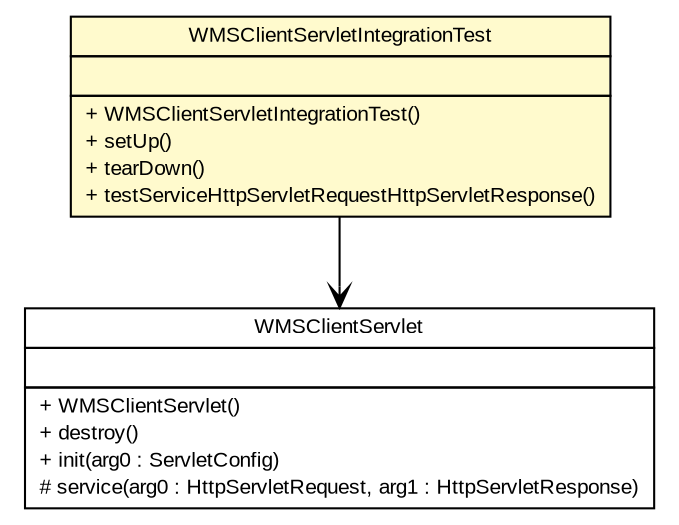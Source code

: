 #!/usr/local/bin/dot
#
# Class diagram 
# Generated by UMLGraph version R5_6 (http://www.umlgraph.org/)
#

digraph G {
	edge [fontname="arial",fontsize=10,labelfontname="arial",labelfontsize=10];
	node [fontname="arial",fontsize=10,shape=plaintext];
	nodesep=0.25;
	ranksep=0.5;
	// nl.mineleni.cbsviewer.servlet.wms.WMSClientServletIntegrationTest
	c687 [label=<<table title="nl.mineleni.cbsviewer.servlet.wms.WMSClientServletIntegrationTest" border="0" cellborder="1" cellspacing="0" cellpadding="2" port="p" bgcolor="lemonChiffon" href="./WMSClientServletIntegrationTest.html">
		<tr><td><table border="0" cellspacing="0" cellpadding="1">
<tr><td align="center" balign="center"> WMSClientServletIntegrationTest </td></tr>
		</table></td></tr>
		<tr><td><table border="0" cellspacing="0" cellpadding="1">
<tr><td align="left" balign="left">  </td></tr>
		</table></td></tr>
		<tr><td><table border="0" cellspacing="0" cellpadding="1">
<tr><td align="left" balign="left"> + WMSClientServletIntegrationTest() </td></tr>
<tr><td align="left" balign="left"> + setUp() </td></tr>
<tr><td align="left" balign="left"> + tearDown() </td></tr>
<tr><td align="left" balign="left"> + testServiceHttpServletRequestHttpServletResponse() </td></tr>
		</table></td></tr>
		</table>>, URL="./WMSClientServletIntegrationTest.html", fontname="arial", fontcolor="black", fontsize=10.0];
	// nl.mineleni.cbsviewer.servlet.wms.WMSClientServletIntegrationTest NAVASSOC nl.mineleni.cbsviewer.servlet.wms.WMSClientServlet
	c687:p -> c704:p [taillabel="", label="", headlabel="", fontname="arial", fontcolor="black", fontsize=10.0, color="black", arrowhead=open];
	// nl.mineleni.cbsviewer.servlet.wms.WMSClientServlet
	c704 [label=<<table title="nl.mineleni.cbsviewer.servlet.wms.WMSClientServlet" border="0" cellborder="1" cellspacing="0" cellpadding="2" port="p">
		<tr><td><table border="0" cellspacing="0" cellpadding="1">
<tr><td align="center" balign="center"> WMSClientServlet </td></tr>
		</table></td></tr>
		<tr><td><table border="0" cellspacing="0" cellpadding="1">
<tr><td align="left" balign="left">  </td></tr>
		</table></td></tr>
		<tr><td><table border="0" cellspacing="0" cellpadding="1">
<tr><td align="left" balign="left"> + WMSClientServlet() </td></tr>
<tr><td align="left" balign="left"> + destroy() </td></tr>
<tr><td align="left" balign="left"> + init(arg0 : ServletConfig) </td></tr>
<tr><td align="left" balign="left"> # service(arg0 : HttpServletRequest, arg1 : HttpServletResponse) </td></tr>
		</table></td></tr>
		</table>>, URL="null", fontname="arial", fontcolor="black", fontsize=10.0];
}

